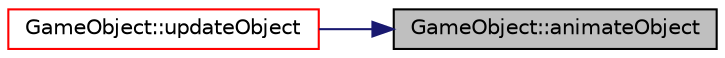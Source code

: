 digraph "GameObject::animateObject"
{
 // LATEX_PDF_SIZE
  bgcolor="transparent";
  edge [fontname="Helvetica",fontsize="10",labelfontname="Helvetica",labelfontsize="10"];
  node [fontname="Helvetica",fontsize="10",shape=record];
  rankdir="RL";
  Node1 [label="GameObject::animateObject",height=0.2,width=0.4,color="black", fillcolor="grey75", style="filled", fontcolor="black",tooltip="Animates the player character."];
  Node1 -> Node2 [dir="back",color="midnightblue",fontsize="10",style="solid",fontname="Helvetica"];
  Node2 [label="GameObject::updateObject",height=0.2,width=0.4,color="red",URL="$class_game_object.html#ad3458ccc250500f3b8b16d6278b295d9",tooltip="Updates the player character with every frame."];
}
